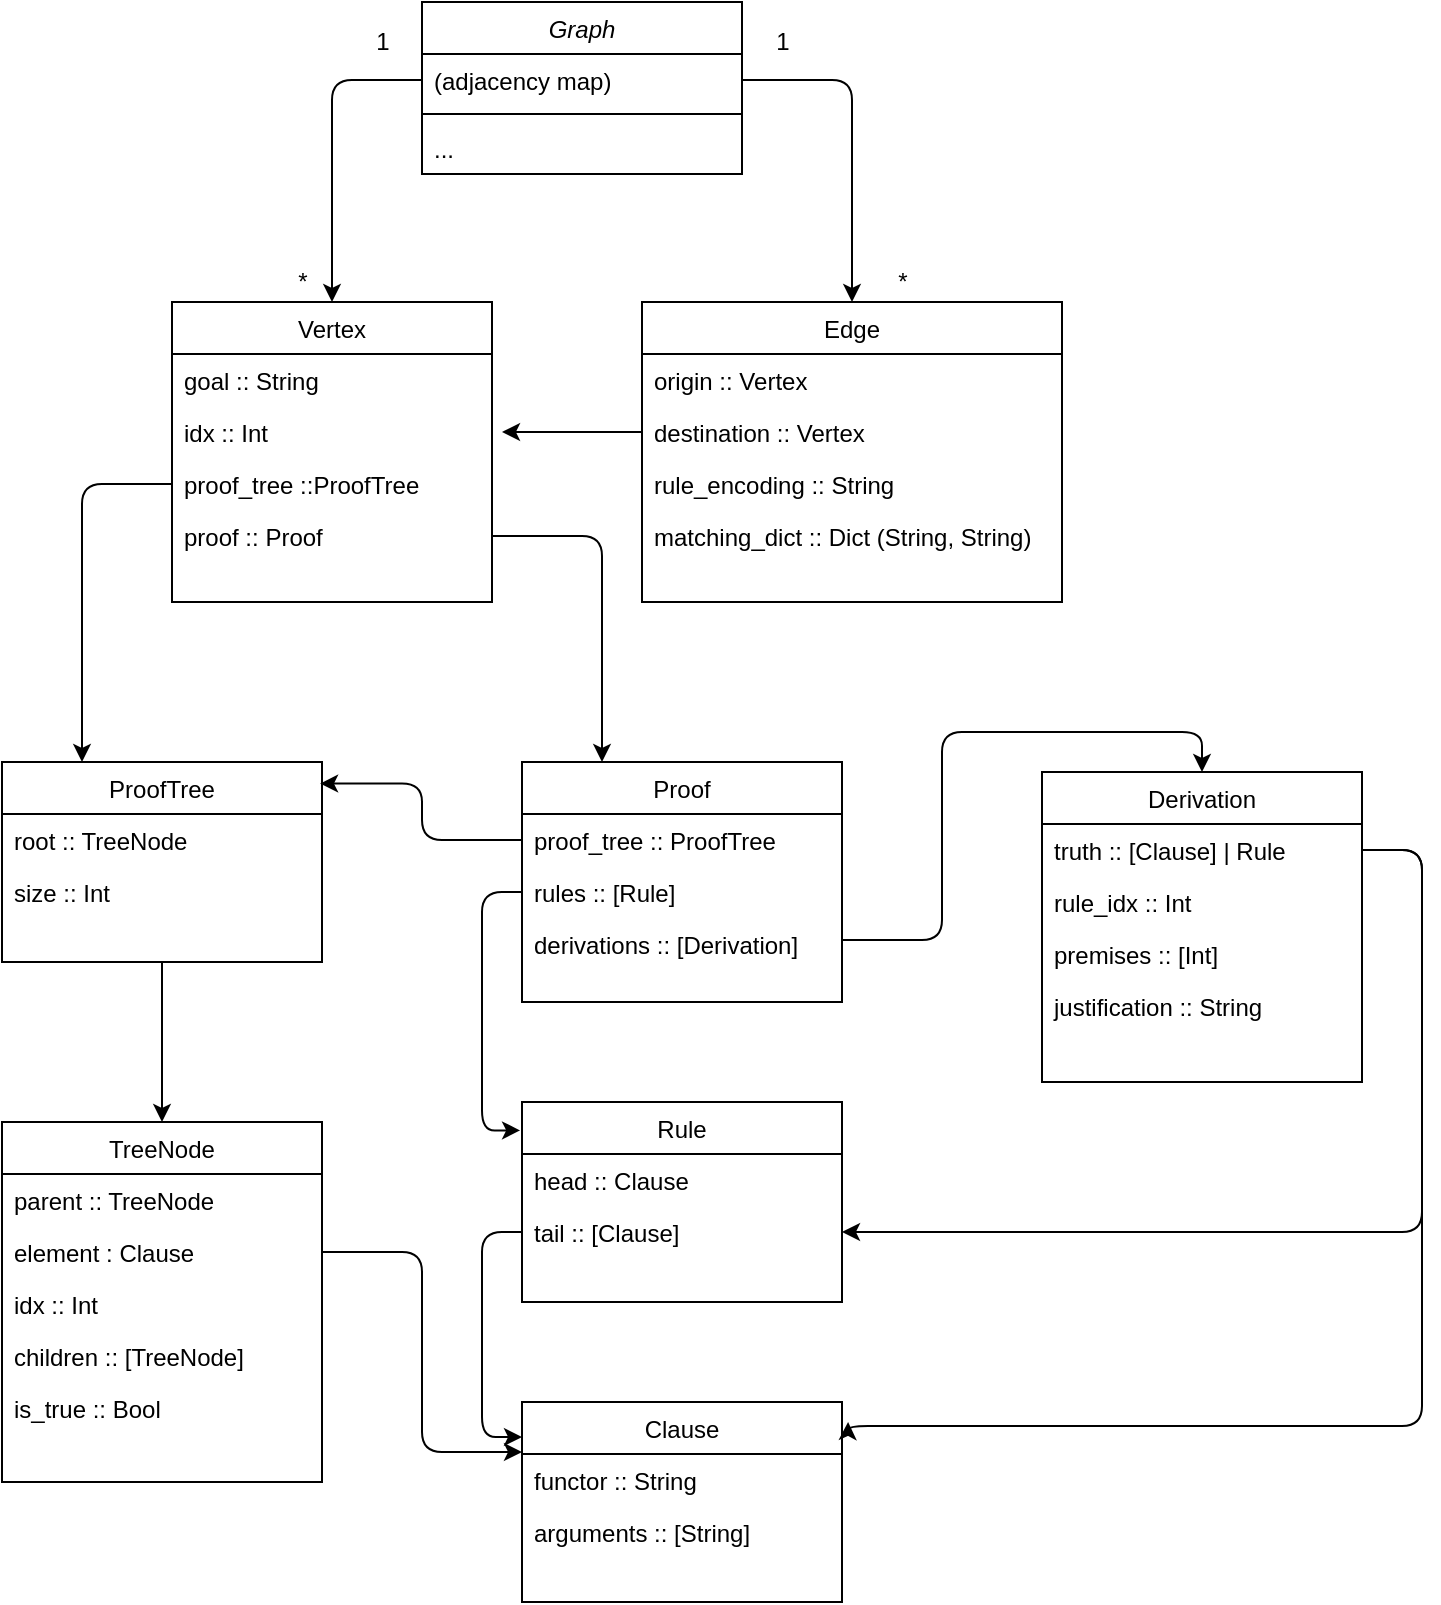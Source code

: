 <mxfile version="14.6.12" type="github">
  <diagram id="C5RBs43oDa-KdzZeNtuy" name="Page-1">
    <mxGraphModel dx="1186" dy="623" grid="1" gridSize="10" guides="1" tooltips="1" connect="1" arrows="1" fold="1" page="1" pageScale="1" pageWidth="827" pageHeight="1169" math="0" shadow="0">
      <root>
        <mxCell id="WIyWlLk6GJQsqaUBKTNV-0" />
        <mxCell id="WIyWlLk6GJQsqaUBKTNV-1" parent="WIyWlLk6GJQsqaUBKTNV-0" />
        <mxCell id="zkfFHV4jXpPFQw0GAbJ--0" value="Graph" style="swimlane;fontStyle=2;align=center;verticalAlign=top;childLayout=stackLayout;horizontal=1;startSize=26;horizontalStack=0;resizeParent=1;resizeLast=0;collapsible=1;marginBottom=0;shadow=0;strokeWidth=1;" parent="WIyWlLk6GJQsqaUBKTNV-1" vertex="1">
          <mxGeometry x="290" y="90" width="160" height="86" as="geometry">
            <mxRectangle x="230" y="140" width="160" height="26" as="alternateBounds" />
          </mxGeometry>
        </mxCell>
        <mxCell id="zkfFHV4jXpPFQw0GAbJ--1" value="(adjacency map)" style="text;align=left;verticalAlign=top;spacingLeft=4;spacingRight=4;overflow=hidden;rotatable=0;points=[[0,0.5],[1,0.5]];portConstraint=eastwest;" parent="zkfFHV4jXpPFQw0GAbJ--0" vertex="1">
          <mxGeometry y="26" width="160" height="26" as="geometry" />
        </mxCell>
        <mxCell id="zkfFHV4jXpPFQw0GAbJ--4" value="" style="line;html=1;strokeWidth=1;align=left;verticalAlign=middle;spacingTop=-1;spacingLeft=3;spacingRight=3;rotatable=0;labelPosition=right;points=[];portConstraint=eastwest;" parent="zkfFHV4jXpPFQw0GAbJ--0" vertex="1">
          <mxGeometry y="52" width="160" height="8" as="geometry" />
        </mxCell>
        <mxCell id="rJyTwgFNQaJS_rB1UggJ-11" value="..." style="text;align=left;verticalAlign=top;spacingLeft=4;spacingRight=4;overflow=hidden;rotatable=0;points=[[0,0.5],[1,0.5]];portConstraint=eastwest;" parent="zkfFHV4jXpPFQw0GAbJ--0" vertex="1">
          <mxGeometry y="60" width="160" height="26" as="geometry" />
        </mxCell>
        <mxCell id="zkfFHV4jXpPFQw0GAbJ--17" value="Vertex" style="swimlane;fontStyle=0;align=center;verticalAlign=top;childLayout=stackLayout;horizontal=1;startSize=26;horizontalStack=0;resizeParent=1;resizeLast=0;collapsible=1;marginBottom=0;shadow=0;strokeWidth=1;" parent="WIyWlLk6GJQsqaUBKTNV-1" vertex="1">
          <mxGeometry x="165" y="240" width="160" height="150" as="geometry">
            <mxRectangle x="550" y="140" width="160" height="26" as="alternateBounds" />
          </mxGeometry>
        </mxCell>
        <mxCell id="zkfFHV4jXpPFQw0GAbJ--18" value="goal :: String" style="text;align=left;verticalAlign=top;spacingLeft=4;spacingRight=4;overflow=hidden;rotatable=0;points=[[0,0.5],[1,0.5]];portConstraint=eastwest;" parent="zkfFHV4jXpPFQw0GAbJ--17" vertex="1">
          <mxGeometry y="26" width="160" height="26" as="geometry" />
        </mxCell>
        <mxCell id="zkfFHV4jXpPFQw0GAbJ--20" value="idx :: Int" style="text;align=left;verticalAlign=top;spacingLeft=4;spacingRight=4;overflow=hidden;rotatable=0;points=[[0,0.5],[1,0.5]];portConstraint=eastwest;shadow=0;html=0;" parent="zkfFHV4jXpPFQw0GAbJ--17" vertex="1">
          <mxGeometry y="52" width="160" height="26" as="geometry" />
        </mxCell>
        <mxCell id="zkfFHV4jXpPFQw0GAbJ--21" value="proof_tree ::ProofTree" style="text;align=left;verticalAlign=top;spacingLeft=4;spacingRight=4;overflow=hidden;rotatable=0;points=[[0,0.5],[1,0.5]];portConstraint=eastwest;shadow=0;html=0;" parent="zkfFHV4jXpPFQw0GAbJ--17" vertex="1">
          <mxGeometry y="78" width="160" height="26" as="geometry" />
        </mxCell>
        <mxCell id="zkfFHV4jXpPFQw0GAbJ--22" value="proof :: Proof" style="text;align=left;verticalAlign=top;spacingLeft=4;spacingRight=4;overflow=hidden;rotatable=0;points=[[0,0.5],[1,0.5]];portConstraint=eastwest;shadow=0;html=0;" parent="zkfFHV4jXpPFQw0GAbJ--17" vertex="1">
          <mxGeometry y="104" width="160" height="26" as="geometry" />
        </mxCell>
        <mxCell id="rJyTwgFNQaJS_rB1UggJ-0" value="Edge" style="swimlane;fontStyle=0;align=center;verticalAlign=top;childLayout=stackLayout;horizontal=1;startSize=26;horizontalStack=0;resizeParent=1;resizeLast=0;collapsible=1;marginBottom=0;shadow=0;strokeWidth=1;" parent="WIyWlLk6GJQsqaUBKTNV-1" vertex="1">
          <mxGeometry x="400" y="240" width="210" height="150" as="geometry">
            <mxRectangle x="550" y="140" width="160" height="26" as="alternateBounds" />
          </mxGeometry>
        </mxCell>
        <mxCell id="rJyTwgFNQaJS_rB1UggJ-1" value="origin :: Vertex" style="text;align=left;verticalAlign=top;spacingLeft=4;spacingRight=4;overflow=hidden;rotatable=0;points=[[0,0.5],[1,0.5]];portConstraint=eastwest;" parent="rJyTwgFNQaJS_rB1UggJ-0" vertex="1">
          <mxGeometry y="26" width="210" height="26" as="geometry" />
        </mxCell>
        <mxCell id="rJyTwgFNQaJS_rB1UggJ-2" value="destination :: Vertex" style="text;align=left;verticalAlign=top;spacingLeft=4;spacingRight=4;overflow=hidden;rotatable=0;points=[[0,0.5],[1,0.5]];portConstraint=eastwest;shadow=0;html=0;" parent="rJyTwgFNQaJS_rB1UggJ-0" vertex="1">
          <mxGeometry y="52" width="210" height="26" as="geometry" />
        </mxCell>
        <mxCell id="rJyTwgFNQaJS_rB1UggJ-3" value="rule_encoding :: String" style="text;align=left;verticalAlign=top;spacingLeft=4;spacingRight=4;overflow=hidden;rotatable=0;points=[[0,0.5],[1,0.5]];portConstraint=eastwest;shadow=0;html=0;" parent="rJyTwgFNQaJS_rB1UggJ-0" vertex="1">
          <mxGeometry y="78" width="210" height="26" as="geometry" />
        </mxCell>
        <mxCell id="rJyTwgFNQaJS_rB1UggJ-4" value="matching_dict :: Dict (String, String)" style="text;align=left;verticalAlign=top;spacingLeft=4;spacingRight=4;overflow=hidden;rotatable=0;points=[[0,0.5],[1,0.5]];portConstraint=eastwest;shadow=0;html=0;" parent="rJyTwgFNQaJS_rB1UggJ-0" vertex="1">
          <mxGeometry y="104" width="210" height="26" as="geometry" />
        </mxCell>
        <mxCell id="rJyTwgFNQaJS_rB1UggJ-13" value="*" style="text;html=1;align=center;verticalAlign=middle;resizable=0;points=[];autosize=1;strokeColor=none;" parent="WIyWlLk6GJQsqaUBKTNV-1" vertex="1">
          <mxGeometry x="520" y="220" width="20" height="20" as="geometry" />
        </mxCell>
        <mxCell id="MmF6Q8GzfEWuYtiW9E19-29" style="edgeStyle=orthogonalEdgeStyle;orthogonalLoop=1;jettySize=auto;html=1;entryX=0.5;entryY=0;entryDx=0;entryDy=0;" parent="WIyWlLk6GJQsqaUBKTNV-1" source="MmF6Q8GzfEWuYtiW9E19-0" target="MmF6Q8GzfEWuYtiW9E19-7" edge="1">
          <mxGeometry relative="1" as="geometry" />
        </mxCell>
        <mxCell id="MmF6Q8GzfEWuYtiW9E19-0" value="ProofTree" style="swimlane;fontStyle=0;align=center;verticalAlign=top;childLayout=stackLayout;horizontal=1;startSize=26;horizontalStack=0;resizeParent=1;resizeLast=0;collapsible=1;marginBottom=0;shadow=0;strokeWidth=1;" parent="WIyWlLk6GJQsqaUBKTNV-1" vertex="1">
          <mxGeometry x="80" y="470" width="160" height="100" as="geometry">
            <mxRectangle x="550" y="140" width="160" height="26" as="alternateBounds" />
          </mxGeometry>
        </mxCell>
        <mxCell id="MmF6Q8GzfEWuYtiW9E19-1" value="root :: TreeNode" style="text;align=left;verticalAlign=top;spacingLeft=4;spacingRight=4;overflow=hidden;rotatable=0;points=[[0,0.5],[1,0.5]];portConstraint=eastwest;" parent="MmF6Q8GzfEWuYtiW9E19-0" vertex="1">
          <mxGeometry y="26" width="160" height="26" as="geometry" />
        </mxCell>
        <mxCell id="MmF6Q8GzfEWuYtiW9E19-3" value="size :: Int" style="text;align=left;verticalAlign=top;spacingLeft=4;spacingRight=4;overflow=hidden;rotatable=0;points=[[0,0.5],[1,0.5]];portConstraint=eastwest;shadow=0;html=0;" parent="MmF6Q8GzfEWuYtiW9E19-0" vertex="1">
          <mxGeometry y="52" width="160" height="26" as="geometry" />
        </mxCell>
        <mxCell id="MmF6Q8GzfEWuYtiW9E19-7" value="TreeNode" style="swimlane;fontStyle=0;align=center;verticalAlign=top;childLayout=stackLayout;horizontal=1;startSize=26;horizontalStack=0;resizeParent=1;resizeLast=0;collapsible=1;marginBottom=0;shadow=0;strokeWidth=1;" parent="WIyWlLk6GJQsqaUBKTNV-1" vertex="1">
          <mxGeometry x="80" y="650" width="160" height="180" as="geometry">
            <mxRectangle x="550" y="140" width="160" height="26" as="alternateBounds" />
          </mxGeometry>
        </mxCell>
        <mxCell id="MmF6Q8GzfEWuYtiW9E19-8" value="parent :: TreeNode" style="text;align=left;verticalAlign=top;spacingLeft=4;spacingRight=4;overflow=hidden;rotatable=0;points=[[0,0.5],[1,0.5]];portConstraint=eastwest;" parent="MmF6Q8GzfEWuYtiW9E19-7" vertex="1">
          <mxGeometry y="26" width="160" height="26" as="geometry" />
        </mxCell>
        <mxCell id="MmF6Q8GzfEWuYtiW9E19-9" value="element : Clause" style="text;align=left;verticalAlign=top;spacingLeft=4;spacingRight=4;overflow=hidden;rotatable=0;points=[[0,0.5],[1,0.5]];portConstraint=eastwest;shadow=0;html=0;" parent="MmF6Q8GzfEWuYtiW9E19-7" vertex="1">
          <mxGeometry y="52" width="160" height="26" as="geometry" />
        </mxCell>
        <mxCell id="MmF6Q8GzfEWuYtiW9E19-10" value="idx :: Int" style="text;align=left;verticalAlign=top;spacingLeft=4;spacingRight=4;overflow=hidden;rotatable=0;points=[[0,0.5],[1,0.5]];portConstraint=eastwest;shadow=0;html=0;" parent="MmF6Q8GzfEWuYtiW9E19-7" vertex="1">
          <mxGeometry y="78" width="160" height="26" as="geometry" />
        </mxCell>
        <mxCell id="MmF6Q8GzfEWuYtiW9E19-11" value="children :: [TreeNode]&#xa;" style="text;align=left;verticalAlign=top;spacingLeft=4;spacingRight=4;overflow=hidden;rotatable=0;points=[[0,0.5],[1,0.5]];portConstraint=eastwest;shadow=0;html=0;" parent="MmF6Q8GzfEWuYtiW9E19-7" vertex="1">
          <mxGeometry y="104" width="160" height="26" as="geometry" />
        </mxCell>
        <mxCell id="MmF6Q8GzfEWuYtiW9E19-15" value="is_true :: Bool" style="text;align=left;verticalAlign=top;spacingLeft=4;spacingRight=4;overflow=hidden;rotatable=0;points=[[0,0.5],[1,0.5]];portConstraint=eastwest;shadow=0;html=0;" parent="MmF6Q8GzfEWuYtiW9E19-7" vertex="1">
          <mxGeometry y="130" width="160" height="26" as="geometry" />
        </mxCell>
        <mxCell id="MmF6Q8GzfEWuYtiW9E19-16" style="edgeStyle=orthogonalEdgeStyle;orthogonalLoop=1;jettySize=auto;html=1;entryX=0.5;entryY=0;entryDx=0;entryDy=0;" parent="WIyWlLk6GJQsqaUBKTNV-1" source="zkfFHV4jXpPFQw0GAbJ--1" target="zkfFHV4jXpPFQw0GAbJ--17" edge="1">
          <mxGeometry relative="1" as="geometry" />
        </mxCell>
        <mxCell id="MmF6Q8GzfEWuYtiW9E19-20" style="edgeStyle=orthogonalEdgeStyle;orthogonalLoop=1;jettySize=auto;html=1;entryX=0.5;entryY=0;entryDx=0;entryDy=0;" parent="WIyWlLk6GJQsqaUBKTNV-1" source="zkfFHV4jXpPFQw0GAbJ--1" target="rJyTwgFNQaJS_rB1UggJ-0" edge="1">
          <mxGeometry relative="1" as="geometry" />
        </mxCell>
        <mxCell id="MmF6Q8GzfEWuYtiW9E19-21" value="*" style="text;html=1;align=center;verticalAlign=middle;resizable=0;points=[];autosize=1;strokeColor=none;" parent="WIyWlLk6GJQsqaUBKTNV-1" vertex="1">
          <mxGeometry x="220" y="220" width="20" height="20" as="geometry" />
        </mxCell>
        <mxCell id="MmF6Q8GzfEWuYtiW9E19-22" value="1" style="text;html=1;align=center;verticalAlign=middle;resizable=0;points=[];autosize=1;strokeColor=none;" parent="WIyWlLk6GJQsqaUBKTNV-1" vertex="1">
          <mxGeometry x="260" y="100" width="20" height="20" as="geometry" />
        </mxCell>
        <mxCell id="MmF6Q8GzfEWuYtiW9E19-23" value="1" style="text;html=1;align=center;verticalAlign=middle;resizable=0;points=[];autosize=1;strokeColor=none;" parent="WIyWlLk6GJQsqaUBKTNV-1" vertex="1">
          <mxGeometry x="460" y="100" width="20" height="20" as="geometry" />
        </mxCell>
        <mxCell id="MmF6Q8GzfEWuYtiW9E19-24" value="Proof" style="swimlane;fontStyle=0;align=center;verticalAlign=top;childLayout=stackLayout;horizontal=1;startSize=26;horizontalStack=0;resizeParent=1;resizeLast=0;collapsible=1;marginBottom=0;shadow=0;strokeWidth=1;" parent="WIyWlLk6GJQsqaUBKTNV-1" vertex="1">
          <mxGeometry x="340" y="470" width="160" height="120" as="geometry">
            <mxRectangle x="360" y="470" width="160" height="26" as="alternateBounds" />
          </mxGeometry>
        </mxCell>
        <mxCell id="MmF6Q8GzfEWuYtiW9E19-25" value="proof_tree :: ProofTree" style="text;align=left;verticalAlign=top;spacingLeft=4;spacingRight=4;overflow=hidden;rotatable=0;points=[[0,0.5],[1,0.5]];portConstraint=eastwest;" parent="MmF6Q8GzfEWuYtiW9E19-24" vertex="1">
          <mxGeometry y="26" width="160" height="26" as="geometry" />
        </mxCell>
        <mxCell id="MmF6Q8GzfEWuYtiW9E19-26" value="rules :: [Rule]" style="text;align=left;verticalAlign=top;spacingLeft=4;spacingRight=4;overflow=hidden;rotatable=0;points=[[0,0.5],[1,0.5]];portConstraint=eastwest;shadow=0;html=0;" parent="MmF6Q8GzfEWuYtiW9E19-24" vertex="1">
          <mxGeometry y="52" width="160" height="26" as="geometry" />
        </mxCell>
        <mxCell id="MmF6Q8GzfEWuYtiW9E19-28" value="derivations :: [Derivation]" style="text;align=left;verticalAlign=top;spacingLeft=4;spacingRight=4;overflow=hidden;rotatable=0;points=[[0,0.5],[1,0.5]];portConstraint=eastwest;" parent="MmF6Q8GzfEWuYtiW9E19-24" vertex="1">
          <mxGeometry y="78" width="160" height="22" as="geometry" />
        </mxCell>
        <mxCell id="MmF6Q8GzfEWuYtiW9E19-35" value="Derivation" style="swimlane;fontStyle=0;align=center;verticalAlign=top;childLayout=stackLayout;horizontal=1;startSize=26;horizontalStack=0;resizeParent=1;resizeLast=0;collapsible=1;marginBottom=0;shadow=0;strokeWidth=1;" parent="WIyWlLk6GJQsqaUBKTNV-1" vertex="1">
          <mxGeometry x="600" y="475" width="160" height="155" as="geometry">
            <mxRectangle x="550" y="140" width="160" height="26" as="alternateBounds" />
          </mxGeometry>
        </mxCell>
        <mxCell id="MmF6Q8GzfEWuYtiW9E19-36" value="truth :: [Clause] | Rule" style="text;align=left;verticalAlign=top;spacingLeft=4;spacingRight=4;overflow=hidden;rotatable=0;points=[[0,0.5],[1,0.5]];portConstraint=eastwest;" parent="MmF6Q8GzfEWuYtiW9E19-35" vertex="1">
          <mxGeometry y="26" width="160" height="26" as="geometry" />
        </mxCell>
        <mxCell id="MmF6Q8GzfEWuYtiW9E19-37" value="rule_idx :: Int" style="text;align=left;verticalAlign=top;spacingLeft=4;spacingRight=4;overflow=hidden;rotatable=0;points=[[0,0.5],[1,0.5]];portConstraint=eastwest;shadow=0;html=0;" parent="MmF6Q8GzfEWuYtiW9E19-35" vertex="1">
          <mxGeometry y="52" width="160" height="26" as="geometry" />
        </mxCell>
        <mxCell id="MmF6Q8GzfEWuYtiW9E19-38" value="premises :: [Int]" style="text;align=left;verticalAlign=top;spacingLeft=4;spacingRight=4;overflow=hidden;rotatable=0;points=[[0,0.5],[1,0.5]];portConstraint=eastwest;shadow=0;html=0;" parent="MmF6Q8GzfEWuYtiW9E19-35" vertex="1">
          <mxGeometry y="78" width="160" height="26" as="geometry" />
        </mxCell>
        <mxCell id="MmF6Q8GzfEWuYtiW9E19-39" value="justification :: String" style="text;align=left;verticalAlign=top;spacingLeft=4;spacingRight=4;overflow=hidden;rotatable=0;points=[[0,0.5],[1,0.5]];portConstraint=eastwest;shadow=0;html=0;" parent="MmF6Q8GzfEWuYtiW9E19-35" vertex="1">
          <mxGeometry y="104" width="160" height="26" as="geometry" />
        </mxCell>
        <mxCell id="MmF6Q8GzfEWuYtiW9E19-41" value="Rule" style="swimlane;fontStyle=0;align=center;verticalAlign=top;childLayout=stackLayout;horizontal=1;startSize=26;horizontalStack=0;resizeParent=1;resizeLast=0;collapsible=1;marginBottom=0;shadow=0;strokeWidth=1;" parent="WIyWlLk6GJQsqaUBKTNV-1" vertex="1">
          <mxGeometry x="340" y="640" width="160" height="100" as="geometry">
            <mxRectangle x="360" y="470" width="160" height="26" as="alternateBounds" />
          </mxGeometry>
        </mxCell>
        <mxCell id="MmF6Q8GzfEWuYtiW9E19-42" value="head :: Clause" style="text;align=left;verticalAlign=top;spacingLeft=4;spacingRight=4;overflow=hidden;rotatable=0;points=[[0,0.5],[1,0.5]];portConstraint=eastwest;" parent="MmF6Q8GzfEWuYtiW9E19-41" vertex="1">
          <mxGeometry y="26" width="160" height="26" as="geometry" />
        </mxCell>
        <mxCell id="MmF6Q8GzfEWuYtiW9E19-43" value="tail :: [Clause]" style="text;align=left;verticalAlign=top;spacingLeft=4;spacingRight=4;overflow=hidden;rotatable=0;points=[[0,0.5],[1,0.5]];portConstraint=eastwest;shadow=0;html=0;" parent="MmF6Q8GzfEWuYtiW9E19-41" vertex="1">
          <mxGeometry y="52" width="160" height="26" as="geometry" />
        </mxCell>
        <mxCell id="MmF6Q8GzfEWuYtiW9E19-45" value="Clause" style="swimlane;fontStyle=0;align=center;verticalAlign=top;childLayout=stackLayout;horizontal=1;startSize=26;horizontalStack=0;resizeParent=1;resizeLast=0;collapsible=1;marginBottom=0;shadow=0;strokeWidth=1;" parent="WIyWlLk6GJQsqaUBKTNV-1" vertex="1">
          <mxGeometry x="340" y="790" width="160" height="100" as="geometry">
            <mxRectangle x="360" y="470" width="160" height="26" as="alternateBounds" />
          </mxGeometry>
        </mxCell>
        <mxCell id="MmF6Q8GzfEWuYtiW9E19-46" value="functor :: String" style="text;align=left;verticalAlign=top;spacingLeft=4;spacingRight=4;overflow=hidden;rotatable=0;points=[[0,0.5],[1,0.5]];portConstraint=eastwest;" parent="MmF6Q8GzfEWuYtiW9E19-45" vertex="1">
          <mxGeometry y="26" width="160" height="26" as="geometry" />
        </mxCell>
        <mxCell id="MmF6Q8GzfEWuYtiW9E19-47" value="arguments :: [String]" style="text;align=left;verticalAlign=top;spacingLeft=4;spacingRight=4;overflow=hidden;rotatable=0;points=[[0,0.5],[1,0.5]];portConstraint=eastwest;shadow=0;html=0;" parent="MmF6Q8GzfEWuYtiW9E19-45" vertex="1">
          <mxGeometry y="52" width="160" height="26" as="geometry" />
        </mxCell>
        <mxCell id="MmF6Q8GzfEWuYtiW9E19-50" style="edgeStyle=orthogonalEdgeStyle;orthogonalLoop=1;jettySize=auto;html=1;entryX=0.5;entryY=0;entryDx=0;entryDy=0;" parent="WIyWlLk6GJQsqaUBKTNV-1" source="MmF6Q8GzfEWuYtiW9E19-28" target="MmF6Q8GzfEWuYtiW9E19-35" edge="1">
          <mxGeometry relative="1" as="geometry" />
        </mxCell>
        <mxCell id="MmF6Q8GzfEWuYtiW9E19-52" style="edgeStyle=orthogonalEdgeStyle;orthogonalLoop=1;jettySize=auto;html=1;entryX=-0.006;entryY=0.142;entryDx=0;entryDy=0;entryPerimeter=0;" parent="WIyWlLk6GJQsqaUBKTNV-1" source="MmF6Q8GzfEWuYtiW9E19-26" target="MmF6Q8GzfEWuYtiW9E19-41" edge="1">
          <mxGeometry relative="1" as="geometry" />
        </mxCell>
        <mxCell id="MmF6Q8GzfEWuYtiW9E19-53" style="edgeStyle=orthogonalEdgeStyle;orthogonalLoop=1;jettySize=auto;html=1;entryX=0.994;entryY=0.108;entryDx=0;entryDy=0;entryPerimeter=0;" parent="WIyWlLk6GJQsqaUBKTNV-1" source="MmF6Q8GzfEWuYtiW9E19-25" target="MmF6Q8GzfEWuYtiW9E19-0" edge="1">
          <mxGeometry relative="1" as="geometry" />
        </mxCell>
        <mxCell id="MmF6Q8GzfEWuYtiW9E19-54" style="edgeStyle=orthogonalEdgeStyle;orthogonalLoop=1;jettySize=auto;html=1;entryX=0;entryY=0.175;entryDx=0;entryDy=0;entryPerimeter=0;" parent="WIyWlLk6GJQsqaUBKTNV-1" source="MmF6Q8GzfEWuYtiW9E19-43" target="MmF6Q8GzfEWuYtiW9E19-45" edge="1">
          <mxGeometry relative="1" as="geometry" />
        </mxCell>
        <mxCell id="MmF6Q8GzfEWuYtiW9E19-55" style="edgeStyle=orthogonalEdgeStyle;orthogonalLoop=1;jettySize=auto;html=1;entryX=0;entryY=0.25;entryDx=0;entryDy=0;" parent="WIyWlLk6GJQsqaUBKTNV-1" source="MmF6Q8GzfEWuYtiW9E19-9" target="MmF6Q8GzfEWuYtiW9E19-45" edge="1">
          <mxGeometry relative="1" as="geometry" />
        </mxCell>
        <mxCell id="MmF6Q8GzfEWuYtiW9E19-60" style="edgeStyle=orthogonalEdgeStyle;rounded=1;orthogonalLoop=1;jettySize=auto;html=1;entryX=1;entryY=0.5;entryDx=0;entryDy=0;" parent="WIyWlLk6GJQsqaUBKTNV-1" source="MmF6Q8GzfEWuYtiW9E19-36" target="MmF6Q8GzfEWuYtiW9E19-43" edge="1">
          <mxGeometry relative="1" as="geometry">
            <mxPoint x="790" y="760" as="targetPoint" />
            <Array as="points">
              <mxPoint x="790" y="514" />
              <mxPoint x="790" y="705" />
            </Array>
          </mxGeometry>
        </mxCell>
        <mxCell id="MmF6Q8GzfEWuYtiW9E19-62" style="edgeStyle=orthogonalEdgeStyle;rounded=1;orthogonalLoop=1;jettySize=auto;html=1;entryX=1.019;entryY=0.1;entryDx=0;entryDy=0;entryPerimeter=0;" parent="WIyWlLk6GJQsqaUBKTNV-1" source="MmF6Q8GzfEWuYtiW9E19-36" target="MmF6Q8GzfEWuYtiW9E19-45" edge="1">
          <mxGeometry relative="1" as="geometry">
            <mxPoint x="790" y="820" as="targetPoint" />
            <Array as="points">
              <mxPoint x="790" y="514" />
              <mxPoint x="790" y="802" />
            </Array>
          </mxGeometry>
        </mxCell>
        <mxCell id="MmF6Q8GzfEWuYtiW9E19-63" style="edgeStyle=orthogonalEdgeStyle;rounded=1;orthogonalLoop=1;jettySize=auto;html=1;" parent="WIyWlLk6GJQsqaUBKTNV-1" source="rJyTwgFNQaJS_rB1UggJ-2" edge="1">
          <mxGeometry relative="1" as="geometry">
            <mxPoint x="330" y="305" as="targetPoint" />
          </mxGeometry>
        </mxCell>
        <mxCell id="MmF6Q8GzfEWuYtiW9E19-65" style="edgeStyle=orthogonalEdgeStyle;rounded=1;orthogonalLoop=1;jettySize=auto;html=1;entryX=0.25;entryY=0;entryDx=0;entryDy=0;" parent="WIyWlLk6GJQsqaUBKTNV-1" source="zkfFHV4jXpPFQw0GAbJ--22" target="MmF6Q8GzfEWuYtiW9E19-24" edge="1">
          <mxGeometry relative="1" as="geometry" />
        </mxCell>
        <mxCell id="MmF6Q8GzfEWuYtiW9E19-66" style="edgeStyle=orthogonalEdgeStyle;rounded=1;orthogonalLoop=1;jettySize=auto;html=1;entryX=0.25;entryY=0;entryDx=0;entryDy=0;" parent="WIyWlLk6GJQsqaUBKTNV-1" source="zkfFHV4jXpPFQw0GAbJ--21" target="MmF6Q8GzfEWuYtiW9E19-0" edge="1">
          <mxGeometry relative="1" as="geometry" />
        </mxCell>
      </root>
    </mxGraphModel>
  </diagram>
</mxfile>
